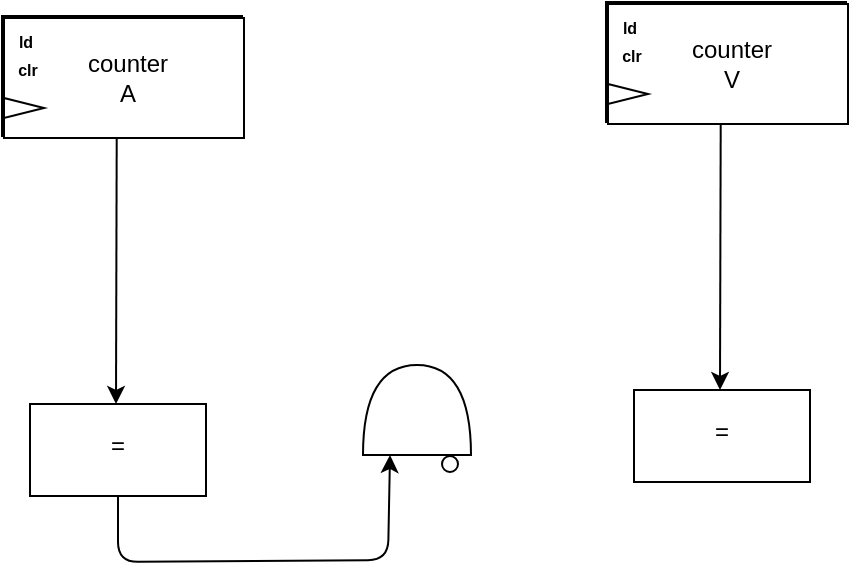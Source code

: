 <mxfile version="12.3.0" type="device" pages="1"><diagram id="V46qz1-mPytaSEReAxUE" name="Page-1"><mxGraphModel dx="289" dy="161" grid="1" gridSize="1" guides="1" tooltips="1" connect="1" arrows="1" fold="1" page="1" pageScale="1" pageWidth="827" pageHeight="1169" math="0" shadow="0"><root><mxCell id="0"/><mxCell id="1" parent="0"/><mxCell id="O_4TqoBlvvHtJk9NKJGC-1" value="" style="rounded=0;whiteSpace=wrap;html=1;" vertex="1" parent="1"><mxGeometry x="200" y="150" width="120" height="60" as="geometry"/></mxCell><mxCell id="O_4TqoBlvvHtJk9NKJGC-2" value="" style="triangle;whiteSpace=wrap;html=1;" vertex="1" parent="1"><mxGeometry x="200" y="190" width="20" height="10" as="geometry"/></mxCell><mxCell id="O_4TqoBlvvHtJk9NKJGC-3" value="counter A" style="text;html=1;strokeColor=none;fillColor=none;align=center;verticalAlign=middle;whiteSpace=wrap;rounded=0;" vertex="1" parent="1"><mxGeometry x="242" y="170" width="40" height="20" as="geometry"/></mxCell><mxCell id="O_4TqoBlvvHtJk9NKJGC-4" value="&lt;b&gt;&lt;font style=&quot;font-size: 8px&quot;&gt;ld&lt;/font&gt;&lt;/b&gt;" style="text;html=1;strokeColor=none;fillColor=none;align=center;verticalAlign=middle;whiteSpace=wrap;rounded=0;" vertex="1" parent="1"><mxGeometry x="201" y="156" width="20" height="10" as="geometry"/></mxCell><mxCell id="O_4TqoBlvvHtJk9NKJGC-5" value="&lt;b&gt;&lt;font style=&quot;font-size: 8px&quot;&gt;clr&lt;/font&gt;&lt;/b&gt;" style="text;html=1;strokeColor=none;fillColor=none;align=center;verticalAlign=middle;whiteSpace=wrap;rounded=0;" vertex="1" parent="1"><mxGeometry x="202" y="170" width="20" height="10" as="geometry"/></mxCell><mxCell id="O_4TqoBlvvHtJk9NKJGC-6" value="" style="rounded=0;whiteSpace=wrap;html=1;" vertex="1" parent="1"><mxGeometry x="214" y="344" width="88" height="46" as="geometry"/></mxCell><mxCell id="O_4TqoBlvvHtJk9NKJGC-7" value="=" style="text;html=1;strokeColor=none;fillColor=none;align=center;verticalAlign=middle;whiteSpace=wrap;rounded=0;" vertex="1" parent="1"><mxGeometry x="238" y="355" width="40" height="20" as="geometry"/></mxCell><mxCell id="O_4TqoBlvvHtJk9NKJGC-8" value="" style="shape=or;whiteSpace=wrap;html=1;rotation=-90;" vertex="1" parent="1"><mxGeometry x="385" y="320" width="45" height="54" as="geometry"/></mxCell><mxCell id="O_4TqoBlvvHtJk9NKJGC-10" value="" style="endArrow=classic;html=1;exitX=0.478;exitY=0.982;exitDx=0;exitDy=0;exitPerimeter=0;" edge="1" parent="1" source="O_4TqoBlvvHtJk9NKJGC-1"><mxGeometry width="50" height="50" relative="1" as="geometry"><mxPoint x="257" y="213" as="sourcePoint"/><mxPoint x="257" y="344" as="targetPoint"/></mxGeometry></mxCell><mxCell id="O_4TqoBlvvHtJk9NKJGC-11" value="" style="rounded=0;whiteSpace=wrap;html=1;" vertex="1" parent="1"><mxGeometry x="201" y="151" width="120" height="60" as="geometry"/></mxCell><mxCell id="O_4TqoBlvvHtJk9NKJGC-12" value="" style="triangle;whiteSpace=wrap;html=1;" vertex="1" parent="1"><mxGeometry x="201" y="191" width="20" height="10" as="geometry"/></mxCell><mxCell id="O_4TqoBlvvHtJk9NKJGC-13" value="counter A" style="text;html=1;strokeColor=none;fillColor=none;align=center;verticalAlign=middle;whiteSpace=wrap;rounded=0;" vertex="1" parent="1"><mxGeometry x="243" y="171" width="40" height="20" as="geometry"/></mxCell><mxCell id="O_4TqoBlvvHtJk9NKJGC-14" value="&lt;b&gt;&lt;font style=&quot;font-size: 8px&quot;&gt;ld&lt;/font&gt;&lt;/b&gt;" style="text;html=1;strokeColor=none;fillColor=none;align=center;verticalAlign=middle;whiteSpace=wrap;rounded=0;" vertex="1" parent="1"><mxGeometry x="202" y="157" width="20" height="10" as="geometry"/></mxCell><mxCell id="O_4TqoBlvvHtJk9NKJGC-15" value="&lt;b&gt;&lt;font style=&quot;font-size: 8px&quot;&gt;clr&lt;/font&gt;&lt;/b&gt;" style="text;html=1;strokeColor=none;fillColor=none;align=center;verticalAlign=middle;whiteSpace=wrap;rounded=0;" vertex="1" parent="1"><mxGeometry x="203" y="171" width="20" height="10" as="geometry"/></mxCell><mxCell id="O_4TqoBlvvHtJk9NKJGC-19" value="" style="rounded=0;whiteSpace=wrap;html=1;" vertex="1" parent="1"><mxGeometry x="502" y="143" width="120" height="60" as="geometry"/></mxCell><mxCell id="O_4TqoBlvvHtJk9NKJGC-20" value="" style="triangle;whiteSpace=wrap;html=1;" vertex="1" parent="1"><mxGeometry x="502" y="183" width="20" height="10" as="geometry"/></mxCell><mxCell id="O_4TqoBlvvHtJk9NKJGC-21" value="counter A" style="text;html=1;strokeColor=none;fillColor=none;align=center;verticalAlign=middle;whiteSpace=wrap;rounded=0;" vertex="1" parent="1"><mxGeometry x="544" y="163" width="40" height="20" as="geometry"/></mxCell><mxCell id="O_4TqoBlvvHtJk9NKJGC-22" value="&lt;b&gt;&lt;font style=&quot;font-size: 8px&quot;&gt;ld&lt;/font&gt;&lt;/b&gt;" style="text;html=1;strokeColor=none;fillColor=none;align=center;verticalAlign=middle;whiteSpace=wrap;rounded=0;" vertex="1" parent="1"><mxGeometry x="503" y="149" width="20" height="10" as="geometry"/></mxCell><mxCell id="O_4TqoBlvvHtJk9NKJGC-23" value="&lt;b&gt;&lt;font style=&quot;font-size: 8px&quot;&gt;clr&lt;/font&gt;&lt;/b&gt;" style="text;html=1;strokeColor=none;fillColor=none;align=center;verticalAlign=middle;whiteSpace=wrap;rounded=0;" vertex="1" parent="1"><mxGeometry x="504" y="163" width="20" height="10" as="geometry"/></mxCell><mxCell id="O_4TqoBlvvHtJk9NKJGC-24" value="" style="rounded=0;whiteSpace=wrap;html=1;" vertex="1" parent="1"><mxGeometry x="516" y="337" width="88" height="46" as="geometry"/></mxCell><mxCell id="O_4TqoBlvvHtJk9NKJGC-25" value="=" style="text;html=1;strokeColor=none;fillColor=none;align=center;verticalAlign=middle;whiteSpace=wrap;rounded=0;" vertex="1" parent="1"><mxGeometry x="540" y="348" width="40" height="20" as="geometry"/></mxCell><mxCell id="O_4TqoBlvvHtJk9NKJGC-26" value="" style="endArrow=classic;html=1;exitX=0.478;exitY=0.982;exitDx=0;exitDy=0;exitPerimeter=0;" edge="1" parent="1" source="O_4TqoBlvvHtJk9NKJGC-19"><mxGeometry width="50" height="50" relative="1" as="geometry"><mxPoint x="559" y="206" as="sourcePoint"/><mxPoint x="559" y="337" as="targetPoint"/></mxGeometry></mxCell><mxCell id="O_4TqoBlvvHtJk9NKJGC-27" value="" style="rounded=0;whiteSpace=wrap;html=1;" vertex="1" parent="1"><mxGeometry x="503" y="144" width="120" height="60" as="geometry"/></mxCell><mxCell id="O_4TqoBlvvHtJk9NKJGC-28" value="" style="triangle;whiteSpace=wrap;html=1;" vertex="1" parent="1"><mxGeometry x="503" y="184" width="20" height="10" as="geometry"/></mxCell><mxCell id="O_4TqoBlvvHtJk9NKJGC-29" value="counter V" style="text;html=1;strokeColor=none;fillColor=none;align=center;verticalAlign=middle;whiteSpace=wrap;rounded=0;" vertex="1" parent="1"><mxGeometry x="545" y="164" width="40" height="20" as="geometry"/></mxCell><mxCell id="O_4TqoBlvvHtJk9NKJGC-30" value="&lt;b&gt;&lt;font style=&quot;font-size: 8px&quot;&gt;ld&lt;/font&gt;&lt;/b&gt;" style="text;html=1;strokeColor=none;fillColor=none;align=center;verticalAlign=middle;whiteSpace=wrap;rounded=0;" vertex="1" parent="1"><mxGeometry x="504" y="150" width="20" height="10" as="geometry"/></mxCell><mxCell id="O_4TqoBlvvHtJk9NKJGC-31" value="&lt;b&gt;&lt;font style=&quot;font-size: 8px&quot;&gt;clr&lt;/font&gt;&lt;/b&gt;" style="text;html=1;strokeColor=none;fillColor=none;align=center;verticalAlign=middle;whiteSpace=wrap;rounded=0;" vertex="1" parent="1"><mxGeometry x="505" y="164" width="20" height="10" as="geometry"/></mxCell><mxCell id="O_4TqoBlvvHtJk9NKJGC-34" value="" style="endArrow=classic;html=1;exitX=0.5;exitY=1;exitDx=0;exitDy=0;entryX=0;entryY=0.25;entryDx=0;entryDy=0;entryPerimeter=0;" edge="1" parent="1" source="O_4TqoBlvvHtJk9NKJGC-6" target="O_4TqoBlvvHtJk9NKJGC-8"><mxGeometry width="50" height="50" relative="1" as="geometry"><mxPoint x="294" y="455" as="sourcePoint"/><mxPoint x="344" y="405" as="targetPoint"/><Array as="points"><mxPoint x="258" y="423"/><mxPoint x="393" y="422"/></Array></mxGeometry></mxCell><mxCell id="O_4TqoBlvvHtJk9NKJGC-35" value="" style="ellipse;whiteSpace=wrap;html=1;aspect=fixed;" vertex="1" parent="1"><mxGeometry x="420" y="370" width="8" height="8" as="geometry"/></mxCell></root></mxGraphModel></diagram></mxfile>